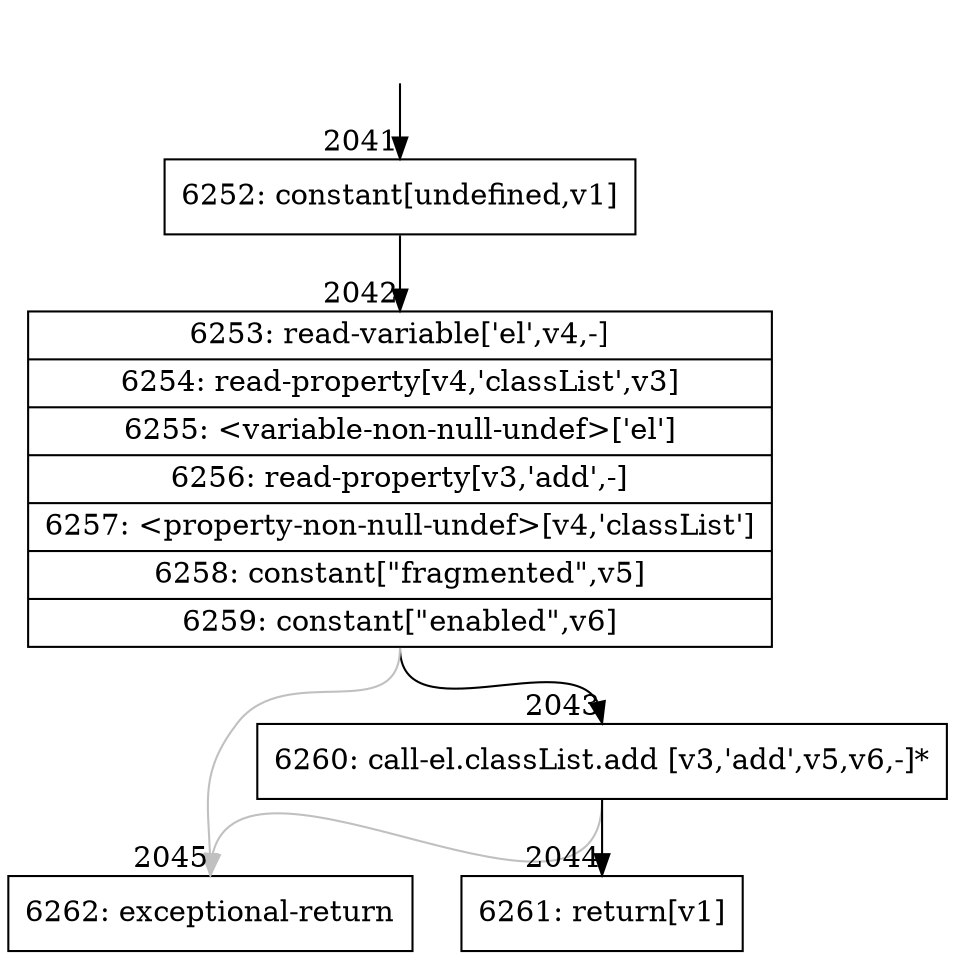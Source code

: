 digraph {
rankdir="TD"
BB_entry129[shape=none,label=""];
BB_entry129 -> BB2041 [tailport=s, headport=n, headlabel="    2041"]
BB2041 [shape=record label="{6252: constant[undefined,v1]}" ] 
BB2041 -> BB2042 [tailport=s, headport=n, headlabel="      2042"]
BB2042 [shape=record label="{6253: read-variable['el',v4,-]|6254: read-property[v4,'classList',v3]|6255: \<variable-non-null-undef\>['el']|6256: read-property[v3,'add',-]|6257: \<property-non-null-undef\>[v4,'classList']|6258: constant[\"fragmented\",v5]|6259: constant[\"enabled\",v6]}" ] 
BB2042 -> BB2043 [tailport=s, headport=n, headlabel="      2043"]
BB2042 -> BB2045 [tailport=s, headport=n, color=gray, headlabel="      2045"]
BB2043 [shape=record label="{6260: call-el.classList.add [v3,'add',v5,v6,-]*}" ] 
BB2043 -> BB2044 [tailport=s, headport=n, headlabel="      2044"]
BB2043 -> BB2045 [tailport=s, headport=n, color=gray]
BB2044 [shape=record label="{6261: return[v1]}" ] 
BB2045 [shape=record label="{6262: exceptional-return}" ] 
//#$~ 2524
}
